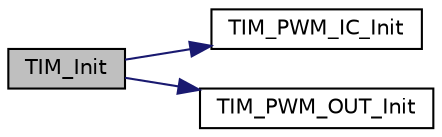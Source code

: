 digraph "TIM_Init"
{
  edge [fontname="Helvetica",fontsize="10",labelfontname="Helvetica",labelfontsize="10"];
  node [fontname="Helvetica",fontsize="10",shape=record];
  rankdir="LR";
  Node2 [label="TIM_Init",height=0.2,width=0.4,color="black", fillcolor="grey75", style="filled", fontcolor="black"];
  Node2 -> Node3 [color="midnightblue",fontsize="10",style="solid",fontname="Helvetica"];
  Node3 [label="TIM_PWM_IC_Init",height=0.2,width=0.4,color="black", fillcolor="white", style="filled",URL="$timer_8c.html#a218dd03e07d1c0f62210b7187be52c47",tooltip="Initalizes the pwm input capture timer (timer9) "];
  Node2 -> Node4 [color="midnightblue",fontsize="10",style="solid",fontname="Helvetica"];
  Node4 [label="TIM_PWM_OUT_Init",height=0.2,width=0.4,color="black", fillcolor="white", style="filled",URL="$timer_8c.html#aa37641ab1d1661e1cb14078424234f8c",tooltip="Initalizes the pwm output timer (timer4) "];
}
